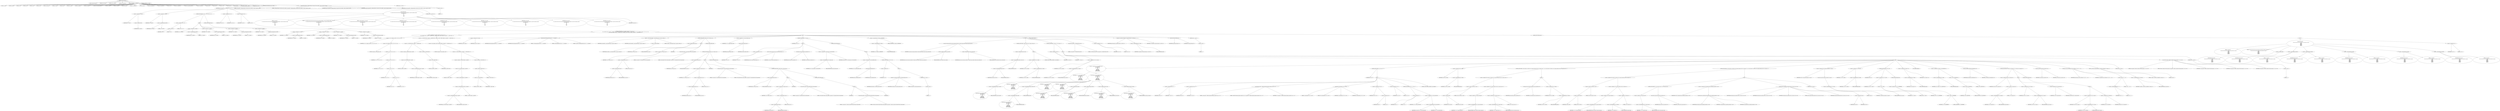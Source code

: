 digraph hostapd_notif_assoc {  
"1000132" [label = "(METHOD,hostapd_notif_assoc)" ]
"1000133" [label = "(PARAM,hostapd_data *hapd)" ]
"1000134" [label = "(PARAM,const u8 *addr)" ]
"1000135" [label = "(PARAM,const u8 *req_ies)" ]
"1000136" [label = "(PARAM,size_t req_ies_len)" ]
"1000137" [label = "(PARAM,int reassoc)" ]
"1000138" [label = "(BLOCK,,)" ]
"1000139" [label = "(LOCAL,v8: __int64)" ]
"1000140" [label = "(LOCAL,v9: __int64)" ]
"1000141" [label = "(LOCAL,v12: u8)" ]
"1000142" [label = "(LOCAL,v13: u8)" ]
"1000143" [label = "(LOCAL,v14: u8)" ]
"1000144" [label = "(LOCAL,v15: u8)" ]
"1000145" [label = "(LOCAL,v16: const u8 *)" ]
"1000146" [label = "(LOCAL,v17: size_t)" ]
"1000147" [label = "(LOCAL,v18: int)" ]
"1000148" [label = "(LOCAL,v19: __int64)" ]
"1000149" [label = "(LOCAL,v21: sta_info *)" ]
"1000150" [label = "(LOCAL,v22: sta_info *)" ]
"1000151" [label = "(LOCAL,v23: wpa_state_machine *)" ]
"1000152" [label = "(LOCAL,v24: __int64)" ]
"1000153" [label = "(LOCAL,v25: __int64)" ]
"1000154" [label = "(LOCAL,v26: __int64)" ]
"1000155" [label = "(LOCAL,v27: unsigned int)" ]
"1000156" [label = "(LOCAL,v28: size_t)" ]
"1000157" [label = "(LOCAL,v29: unsigned int)" ]
"1000158" [label = "(LOCAL,v30: unsigned int)" ]
"1000159" [label = "(LOCAL,v31: int)" ]
"1000160" [label = "(LOCAL,v32: unsigned int)" ]
"1000161" [label = "(LOCAL,v33: wpa_state_machine *)" ]
"1000162" [label = "(LOCAL,v34: wpa_event)" ]
"1000163" [label = "(LOCAL,v35: u32)" ]
"1000164" [label = "(LOCAL,v36: int)" ]
"1000165" [label = "(LOCAL,v37: u32)" ]
"1000166" [label = "(LOCAL,v38: u8 *)" ]
"1000167" [label = "(LOCAL,v39: int)" ]
"1000168" [label = "(LOCAL,elems: ieee802_11_elems)" ]
"1000169" [label = "(LOCAL,eid: u8 [ 1112 ])" ]
"1000170" [label = "(CONTROL_STRUCTURE,if ( addr ),if ( addr ))" ]
"1000171" [label = "(IDENTIFIER,addr,if ( addr ))" ]
"1000172" [label = "(BLOCK,,)" ]
"1000173" [label = "(<operator>.assignment,v8 = *addr)" ]
"1000174" [label = "(IDENTIFIER,v8,v8 = *addr)" ]
"1000175" [label = "(<operator>.indirection,*addr)" ]
"1000176" [label = "(IDENTIFIER,addr,v8 = *addr)" ]
"1000177" [label = "(<operator>.assignment,v9 = addr[1])" ]
"1000178" [label = "(IDENTIFIER,v9,v9 = addr[1])" ]
"1000179" [label = "(<operator>.indirectIndexAccess,addr[1])" ]
"1000180" [label = "(IDENTIFIER,addr,v9 = addr[1])" ]
"1000181" [label = "(LITERAL,1,v9 = addr[1])" ]
"1000182" [label = "(CONTROL_STRUCTURE,if ( (v8 & 1) != 0 ),if ( (v8 & 1) != 0 ))" ]
"1000183" [label = "(<operator>.notEquals,(v8 & 1) != 0)" ]
"1000184" [label = "(<operator>.and,v8 & 1)" ]
"1000185" [label = "(IDENTIFIER,v8,v8 & 1)" ]
"1000186" [label = "(LITERAL,1,v8 & 1)" ]
"1000187" [label = "(LITERAL,0,(v8 & 1) != 0)" ]
"1000188" [label = "(BLOCK,,)" ]
"1000189" [label = "(<operator>.assignment,v12 = addr[2])" ]
"1000190" [label = "(IDENTIFIER,v12,v12 = addr[2])" ]
"1000191" [label = "(<operator>.indirectIndexAccess,addr[2])" ]
"1000192" [label = "(IDENTIFIER,addr,v12 = addr[2])" ]
"1000193" [label = "(LITERAL,2,v12 = addr[2])" ]
"1000194" [label = "(<operator>.assignment,v13 = addr[3])" ]
"1000195" [label = "(IDENTIFIER,v13,v13 = addr[3])" ]
"1000196" [label = "(<operator>.indirectIndexAccess,addr[3])" ]
"1000197" [label = "(IDENTIFIER,addr,v13 = addr[3])" ]
"1000198" [label = "(LITERAL,3,v13 = addr[3])" ]
"1000199" [label = "(<operator>.assignment,v14 = addr[4])" ]
"1000200" [label = "(IDENTIFIER,v14,v14 = addr[4])" ]
"1000201" [label = "(<operator>.indirectIndexAccess,addr[4])" ]
"1000202" [label = "(IDENTIFIER,addr,v14 = addr[4])" ]
"1000203" [label = "(LITERAL,4,v14 = addr[4])" ]
"1000204" [label = "(<operator>.assignment,v15 = addr[5])" ]
"1000205" [label = "(IDENTIFIER,v15,v15 = addr[5])" ]
"1000206" [label = "(<operator>.indirectIndexAccess,addr[5])" ]
"1000207" [label = "(IDENTIFIER,addr,v15 = addr[5])" ]
"1000208" [label = "(LITERAL,5,v15 = addr[5])" ]
"1000209" [label = "(CONTROL_STRUCTURE,else,else)" ]
"1000210" [label = "(BLOCK,,)" ]
"1000211" [label = "(<operator>.assignment,v12 = addr[2])" ]
"1000212" [label = "(IDENTIFIER,v12,v12 = addr[2])" ]
"1000213" [label = "(<operator>.indirectIndexAccess,addr[2])" ]
"1000214" [label = "(IDENTIFIER,addr,v12 = addr[2])" ]
"1000215" [label = "(LITERAL,2,v12 = addr[2])" ]
"1000216" [label = "(<operator>.assignment,v13 = addr[3])" ]
"1000217" [label = "(IDENTIFIER,v13,v13 = addr[3])" ]
"1000218" [label = "(<operator>.indirectIndexAccess,addr[3])" ]
"1000219" [label = "(IDENTIFIER,addr,v13 = addr[3])" ]
"1000220" [label = "(LITERAL,3,v13 = addr[3])" ]
"1000221" [label = "(<operator>.assignment,v14 = addr[4])" ]
"1000222" [label = "(IDENTIFIER,v14,v14 = addr[4])" ]
"1000223" [label = "(<operator>.indirectIndexAccess,addr[4])" ]
"1000224" [label = "(IDENTIFIER,addr,v14 = addr[4])" ]
"1000225" [label = "(LITERAL,4,v14 = addr[4])" ]
"1000226" [label = "(<operator>.assignment,v15 = addr[5])" ]
"1000227" [label = "(IDENTIFIER,v15,v15 = addr[5])" ]
"1000228" [label = "(<operator>.indirectIndexAccess,addr[5])" ]
"1000229" [label = "(IDENTIFIER,addr,v15 = addr[5])" ]
"1000230" [label = "(LITERAL,5,v15 = addr[5])" ]
"1000231" [label = "(CONTROL_STRUCTURE,if ( v15 | (unsigned __int8)(v14 | v8 | v9 | v13 | v12)\n        && *(_DWORD *)hapd->own_addr ^ *(_DWORD *)addr | (unsigned __int16)(*(_WORD *)&hapd->own_addr[4] ^ *((_WORD *)addr + 2)) ),if ( v15 | (unsigned __int8)(v14 | v8 | v9 | v13 | v12)\n        && *(_DWORD *)hapd->own_addr ^ *(_DWORD *)addr | (unsigned __int16)(*(_WORD *)&hapd->own_addr[4] ^ *((_WORD *)addr + 2)) ))" ]
"1000232" [label = "(<operator>.logicalAnd,v15 | (unsigned __int8)(v14 | v8 | v9 | v13 | v12)\n        && *(_DWORD *)hapd->own_addr ^ *(_DWORD *)addr | (unsigned __int16)(*(_WORD *)&hapd->own_addr[4] ^ *((_WORD *)addr + 2)))" ]
"1000233" [label = "(<operator>.or,v15 | (unsigned __int8)(v14 | v8 | v9 | v13 | v12))" ]
"1000234" [label = "(IDENTIFIER,v15,v15 | (unsigned __int8)(v14 | v8 | v9 | v13 | v12))" ]
"1000235" [label = "(<operator>.cast,(unsigned __int8)(v14 | v8 | v9 | v13 | v12))" ]
"1000236" [label = "(UNKNOWN,unsigned __int8,unsigned __int8)" ]
"1000237" [label = "(<operator>.or,v14 | v8 | v9 | v13 | v12)" ]
"1000238" [label = "(IDENTIFIER,v14,v14 | v8 | v9 | v13 | v12)" ]
"1000239" [label = "(<operator>.or,v8 | v9 | v13 | v12)" ]
"1000240" [label = "(IDENTIFIER,v8,v8 | v9 | v13 | v12)" ]
"1000241" [label = "(<operator>.or,v9 | v13 | v12)" ]
"1000242" [label = "(IDENTIFIER,v9,v9 | v13 | v12)" ]
"1000243" [label = "(<operator>.or,v13 | v12)" ]
"1000244" [label = "(IDENTIFIER,v13,v13 | v12)" ]
"1000245" [label = "(IDENTIFIER,v12,v13 | v12)" ]
"1000246" [label = "(<operator>.or,*(_DWORD *)hapd->own_addr ^ *(_DWORD *)addr | (unsigned __int16)(*(_WORD *)&hapd->own_addr[4] ^ *((_WORD *)addr + 2)))" ]
"1000247" [label = "(<operator>.or,*(_DWORD *)hapd->own_addr ^ *(_DWORD *)addr)" ]
"1000248" [label = "(<operator>.indirection,*(_DWORD *)hapd->own_addr)" ]
"1000249" [label = "(<operator>.cast,(_DWORD *)hapd->own_addr)" ]
"1000250" [label = "(UNKNOWN,_DWORD *,_DWORD *)" ]
"1000251" [label = "(<operator>.indirectFieldAccess,hapd->own_addr)" ]
"1000252" [label = "(IDENTIFIER,hapd,(_DWORD *)hapd->own_addr)" ]
"1000253" [label = "(FIELD_IDENTIFIER,own_addr,own_addr)" ]
"1000254" [label = "(<operator>.indirection,*(_DWORD *)addr)" ]
"1000255" [label = "(<operator>.cast,(_DWORD *)addr)" ]
"1000256" [label = "(UNKNOWN,_DWORD *,_DWORD *)" ]
"1000257" [label = "(IDENTIFIER,addr,(_DWORD *)addr)" ]
"1000258" [label = "(<operator>.cast,(unsigned __int16)(*(_WORD *)&hapd->own_addr[4] ^ *((_WORD *)addr + 2)))" ]
"1000259" [label = "(UNKNOWN,unsigned __int16,unsigned __int16)" ]
"1000260" [label = "(<operator>.or,*(_WORD *)&hapd->own_addr[4] ^ *((_WORD *)addr + 2))" ]
"1000261" [label = "(<operator>.indirection,*(_WORD *)&hapd->own_addr[4])" ]
"1000262" [label = "(<operator>.cast,(_WORD *)&hapd->own_addr[4])" ]
"1000263" [label = "(UNKNOWN,_WORD *,_WORD *)" ]
"1000264" [label = "(<operator>.addressOf,&hapd->own_addr[4])" ]
"1000265" [label = "(<operator>.indirectIndexAccess,hapd->own_addr[4])" ]
"1000266" [label = "(<operator>.indirectFieldAccess,hapd->own_addr)" ]
"1000267" [label = "(IDENTIFIER,hapd,(_WORD *)&hapd->own_addr[4])" ]
"1000268" [label = "(FIELD_IDENTIFIER,own_addr,own_addr)" ]
"1000269" [label = "(LITERAL,4,(_WORD *)&hapd->own_addr[4])" ]
"1000270" [label = "(<operator>.indirection,*((_WORD *)addr + 2))" ]
"1000271" [label = "(<operator>.addition,(_WORD *)addr + 2)" ]
"1000272" [label = "(<operator>.cast,(_WORD *)addr)" ]
"1000273" [label = "(UNKNOWN,_WORD *,_WORD *)" ]
"1000274" [label = "(IDENTIFIER,addr,(_WORD *)addr)" ]
"1000275" [label = "(LITERAL,2,(_WORD *)addr + 2)" ]
"1000276" [label = "(BLOCK,,)" ]
"1000277" [label = "(<operator>.assignment,v39 = reassoc)" ]
"1000278" [label = "(IDENTIFIER,v39,v39 = reassoc)" ]
"1000279" [label = "(IDENTIFIER,reassoc,v39 = reassoc)" ]
"1000280" [label = "(hostapd_logger,hostapd_logger(hapd, addr, 1u, 2, \"associated\"))" ]
"1000281" [label = "(IDENTIFIER,hapd,hostapd_logger(hapd, addr, 1u, 2, \"associated\"))" ]
"1000282" [label = "(IDENTIFIER,addr,hostapd_logger(hapd, addr, 1u, 2, \"associated\"))" ]
"1000283" [label = "(LITERAL,1u,hostapd_logger(hapd, addr, 1u, 2, \"associated\"))" ]
"1000284" [label = "(LITERAL,2,hostapd_logger(hapd, addr, 1u, 2, \"associated\"))" ]
"1000285" [label = "(LITERAL,\"associated\",hostapd_logger(hapd, addr, 1u, 2, \"associated\"))" ]
"1000286" [label = "(ieee802_11_parse_elems,ieee802_11_parse_elems(req_ies, req_ies_len, &elems, 0))" ]
"1000287" [label = "(IDENTIFIER,req_ies,ieee802_11_parse_elems(req_ies, req_ies_len, &elems, 0))" ]
"1000288" [label = "(IDENTIFIER,req_ies_len,ieee802_11_parse_elems(req_ies, req_ies_len, &elems, 0))" ]
"1000289" [label = "(<operator>.addressOf,&elems)" ]
"1000290" [label = "(IDENTIFIER,elems,ieee802_11_parse_elems(req_ies, req_ies_len, &elems, 0))" ]
"1000291" [label = "(LITERAL,0,ieee802_11_parse_elems(req_ies, req_ies_len, &elems, 0))" ]
"1000292" [label = "(CONTROL_STRUCTURE,if ( elems.wps_ie ),if ( elems.wps_ie ))" ]
"1000293" [label = "(<operator>.fieldAccess,elems.wps_ie)" ]
"1000294" [label = "(IDENTIFIER,elems,if ( elems.wps_ie ))" ]
"1000295" [label = "(FIELD_IDENTIFIER,wps_ie,wps_ie)" ]
"1000296" [label = "(BLOCK,,)" ]
"1000297" [label = "(<operator>.assignment,v16 = elems.wps_ie - 2)" ]
"1000298" [label = "(IDENTIFIER,v16,v16 = elems.wps_ie - 2)" ]
"1000299" [label = "(<operator>.subtraction,elems.wps_ie - 2)" ]
"1000300" [label = "(<operator>.fieldAccess,elems.wps_ie)" ]
"1000301" [label = "(IDENTIFIER,elems,elems.wps_ie - 2)" ]
"1000302" [label = "(FIELD_IDENTIFIER,wps_ie,wps_ie)" ]
"1000303" [label = "(LITERAL,2,elems.wps_ie - 2)" ]
"1000304" [label = "(IDENTIFIER,L,)" ]
"1000305" [label = "(wpa_printf,wpa_printf(2, \"STA included WPS IE in (Re)AssocReq\"))" ]
"1000306" [label = "(LITERAL,2,wpa_printf(2, \"STA included WPS IE in (Re)AssocReq\"))" ]
"1000307" [label = "(LITERAL,\"STA included WPS IE in (Re)AssocReq\",wpa_printf(2, \"STA included WPS IE in (Re)AssocReq\"))" ]
"1000308" [label = "(CONTROL_STRUCTURE,else,else)" ]
"1000309" [label = "(CONTROL_STRUCTURE,if ( elems.rsn_ie ),if ( elems.rsn_ie ))" ]
"1000310" [label = "(<operator>.fieldAccess,elems.rsn_ie)" ]
"1000311" [label = "(IDENTIFIER,elems,if ( elems.rsn_ie ))" ]
"1000312" [label = "(FIELD_IDENTIFIER,rsn_ie,rsn_ie)" ]
"1000313" [label = "(BLOCK,,)" ]
"1000314" [label = "(<operator>.assignment,v16 = elems.rsn_ie - 2)" ]
"1000315" [label = "(IDENTIFIER,v16,v16 = elems.rsn_ie - 2)" ]
"1000316" [label = "(<operator>.subtraction,elems.rsn_ie - 2)" ]
"1000317" [label = "(<operator>.fieldAccess,elems.rsn_ie)" ]
"1000318" [label = "(IDENTIFIER,elems,elems.rsn_ie - 2)" ]
"1000319" [label = "(FIELD_IDENTIFIER,rsn_ie,rsn_ie)" ]
"1000320" [label = "(LITERAL,2,elems.rsn_ie - 2)" ]
"1000321" [label = "(IDENTIFIER,L,)" ]
"1000322" [label = "(wpa_printf,wpa_printf(2, \"STA included RSN IE in (Re)AssocReq\"))" ]
"1000323" [label = "(LITERAL,2,wpa_printf(2, \"STA included RSN IE in (Re)AssocReq\"))" ]
"1000324" [label = "(LITERAL,\"STA included RSN IE in (Re)AssocReq\",wpa_printf(2, \"STA included RSN IE in (Re)AssocReq\"))" ]
"1000325" [label = "(CONTROL_STRUCTURE,else,else)" ]
"1000326" [label = "(CONTROL_STRUCTURE,if ( elems.wpa_ie ),if ( elems.wpa_ie ))" ]
"1000327" [label = "(<operator>.fieldAccess,elems.wpa_ie)" ]
"1000328" [label = "(IDENTIFIER,elems,if ( elems.wpa_ie ))" ]
"1000329" [label = "(FIELD_IDENTIFIER,wpa_ie,wpa_ie)" ]
"1000330" [label = "(BLOCK,,)" ]
"1000331" [label = "(<operator>.assignment,v16 = elems.wpa_ie - 2)" ]
"1000332" [label = "(IDENTIFIER,v16,v16 = elems.wpa_ie - 2)" ]
"1000333" [label = "(<operator>.subtraction,elems.wpa_ie - 2)" ]
"1000334" [label = "(<operator>.fieldAccess,elems.wpa_ie)" ]
"1000335" [label = "(IDENTIFIER,elems,elems.wpa_ie - 2)" ]
"1000336" [label = "(FIELD_IDENTIFIER,wpa_ie,wpa_ie)" ]
"1000337" [label = "(LITERAL,2,elems.wpa_ie - 2)" ]
"1000338" [label = "(IDENTIFIER,L,)" ]
"1000339" [label = "(wpa_printf,wpa_printf(2, \"STA included WPA IE in (Re)AssocReq\"))" ]
"1000340" [label = "(LITERAL,2,wpa_printf(2, \"STA included WPA IE in (Re)AssocReq\"))" ]
"1000341" [label = "(LITERAL,\"STA included WPA IE in (Re)AssocReq\",wpa_printf(2, \"STA included WPA IE in (Re)AssocReq\"))" ]
"1000342" [label = "(CONTROL_STRUCTURE,else,else)" ]
"1000343" [label = "(BLOCK,,)" ]
"1000344" [label = "(IDENTIFIER,L,)" ]
"1000345" [label = "(wpa_printf,wpa_printf(2, \"STA did not include WPS/RSN/WPA IE in (Re)AssocReq\"))" ]
"1000346" [label = "(LITERAL,2,wpa_printf(2, \"STA did not include WPS/RSN/WPA IE in (Re)AssocReq\"))" ]
"1000347" [label = "(LITERAL,\"STA did not include WPS/RSN/WPA IE in (Re)AssocReq\",wpa_printf(2, \"STA did not include WPS/RSN/WPA IE in (Re)AssocReq\"))" ]
"1000348" [label = "(IDENTIFIER,L,)" ]
"1000349" [label = "(<operator>.assignment,v21 = ap_get_sta(hapd, addr))" ]
"1000350" [label = "(IDENTIFIER,v21,v21 = ap_get_sta(hapd, addr))" ]
"1000351" [label = "(ap_get_sta,ap_get_sta(hapd, addr))" ]
"1000352" [label = "(IDENTIFIER,hapd,ap_get_sta(hapd, addr))" ]
"1000353" [label = "(IDENTIFIER,addr,ap_get_sta(hapd, addr))" ]
"1000354" [label = "(CONTROL_STRUCTURE,if ( v21 ),if ( v21 ))" ]
"1000355" [label = "(IDENTIFIER,v21,if ( v21 ))" ]
"1000356" [label = "(BLOCK,,)" ]
"1000357" [label = "(<operator>.assignment,v22 = v21)" ]
"1000358" [label = "(IDENTIFIER,v22,v22 = v21)" ]
"1000359" [label = "(IDENTIFIER,v21,v22 = v21)" ]
"1000360" [label = "(ap_sta_no_session_timeout,ap_sta_no_session_timeout(hapd, v21))" ]
"1000361" [label = "(IDENTIFIER,hapd,ap_sta_no_session_timeout(hapd, v21))" ]
"1000362" [label = "(IDENTIFIER,v21,ap_sta_no_session_timeout(hapd, v21))" ]
"1000363" [label = "(accounting_sta_stop,accounting_sta_stop(hapd, v22))" ]
"1000364" [label = "(IDENTIFIER,hapd,accounting_sta_stop(hapd, v22))" ]
"1000365" [label = "(IDENTIFIER,v22,accounting_sta_stop(hapd, v22))" ]
"1000366" [label = "(<operator>.assignment,v22->timeout_next = STA_NULLFUNC)" ]
"1000367" [label = "(<operator>.indirectFieldAccess,v22->timeout_next)" ]
"1000368" [label = "(IDENTIFIER,v22,v22->timeout_next = STA_NULLFUNC)" ]
"1000369" [label = "(FIELD_IDENTIFIER,timeout_next,timeout_next)" ]
"1000370" [label = "(IDENTIFIER,STA_NULLFUNC,v22->timeout_next = STA_NULLFUNC)" ]
"1000371" [label = "(CONTROL_STRUCTURE,else,else)" ]
"1000372" [label = "(BLOCK,,)" ]
"1000373" [label = "(<operator>.assignment,v22 = ap_sta_add(hapd, addr))" ]
"1000374" [label = "(IDENTIFIER,v22,v22 = ap_sta_add(hapd, addr))" ]
"1000375" [label = "(ap_sta_add,ap_sta_add(hapd, addr))" ]
"1000376" [label = "(IDENTIFIER,hapd,ap_sta_add(hapd, addr))" ]
"1000377" [label = "(IDENTIFIER,addr,ap_sta_add(hapd, addr))" ]
"1000378" [label = "(CONTROL_STRUCTURE,if ( !v22 ),if ( !v22 ))" ]
"1000379" [label = "(<operator>.logicalNot,!v22)" ]
"1000380" [label = "(IDENTIFIER,v22,!v22)" ]
"1000381" [label = "(BLOCK,,)" ]
"1000382" [label = "(hostapd_drv_sta_disassoc,hostapd_drv_sta_disassoc(hapd, addr, 5))" ]
"1000383" [label = "(IDENTIFIER,hapd,hostapd_drv_sta_disassoc(hapd, addr, 5))" ]
"1000384" [label = "(IDENTIFIER,addr,hostapd_drv_sta_disassoc(hapd, addr, 5))" ]
"1000385" [label = "(LITERAL,5,hostapd_drv_sta_disassoc(hapd, addr, 5))" ]
"1000386" [label = "(RETURN,return -1;,return -1;)" ]
"1000387" [label = "(<operator>.minus,-1)" ]
"1000388" [label = "(LITERAL,1,-1)" ]
"1000389" [label = "(<operators>.assignmentAnd,v22->flags &= 0xFFFECFFF)" ]
"1000390" [label = "(<operator>.indirectFieldAccess,v22->flags)" ]
"1000391" [label = "(IDENTIFIER,v22,v22->flags &= 0xFFFECFFF)" ]
"1000392" [label = "(FIELD_IDENTIFIER,flags,flags)" ]
"1000393" [label = "(LITERAL,0xFFFECFFF,v22->flags &= 0xFFFECFFF)" ]
"1000394" [label = "(BLOCK,,)" ]
"1000395" [label = "(ap_copy_sta_supp_op_classes,ap_copy_sta_supp_op_classes(v22, elems.supp_op_classes, elems.supp_op_classes_len))" ]
"1000396" [label = "(IDENTIFIER,v22,ap_copy_sta_supp_op_classes(v22, elems.supp_op_classes, elems.supp_op_classes_len))" ]
"1000397" [label = "(<operator>.fieldAccess,elems.supp_op_classes)" ]
"1000398" [label = "(IDENTIFIER,elems,ap_copy_sta_supp_op_classes(v22, elems.supp_op_classes, elems.supp_op_classes_len))" ]
"1000399" [label = "(FIELD_IDENTIFIER,supp_op_classes,supp_op_classes)" ]
"1000400" [label = "(<operator>.fieldAccess,elems.supp_op_classes_len)" ]
"1000401" [label = "(IDENTIFIER,elems,ap_copy_sta_supp_op_classes(v22, elems.supp_op_classes, elems.supp_op_classes_len))" ]
"1000402" [label = "(FIELD_IDENTIFIER,supp_op_classes_len,supp_op_classes_len)" ]
"1000403" [label = "(CONTROL_STRUCTURE,if ( !hapd->conf->wpa ),if ( !hapd->conf->wpa ))" ]
"1000404" [label = "(<operator>.logicalNot,!hapd->conf->wpa)" ]
"1000405" [label = "(<operator>.indirectFieldAccess,hapd->conf->wpa)" ]
"1000406" [label = "(<operator>.indirectFieldAccess,hapd->conf)" ]
"1000407" [label = "(IDENTIFIER,hapd,!hapd->conf->wpa)" ]
"1000408" [label = "(FIELD_IDENTIFIER,conf,conf)" ]
"1000409" [label = "(FIELD_IDENTIFIER,wpa,wpa)" ]
"1000410" [label = "(BLOCK,,)" ]
"1000411" [label = "(<operator>.assignment,v32 = v22->flags)" ]
"1000412" [label = "(IDENTIFIER,v32,v32 = v22->flags)" ]
"1000413" [label = "(<operator>.indirectFieldAccess,v22->flags)" ]
"1000414" [label = "(IDENTIFIER,v22,v32 = v22->flags)" ]
"1000415" [label = "(FIELD_IDENTIFIER,flags,flags)" ]
"1000416" [label = "(CONTROL_STRUCTURE,goto LABEL_30;,goto LABEL_30;)" ]
"1000417" [label = "(CONTROL_STRUCTURE,if ( v16 && v17 ),if ( v16 && v17 ))" ]
"1000418" [label = "(<operator>.logicalAnd,v16 && v17)" ]
"1000419" [label = "(IDENTIFIER,v16,v16 && v17)" ]
"1000420" [label = "(IDENTIFIER,v17,v16 && v17)" ]
"1000421" [label = "(BLOCK,,)" ]
"1000422" [label = "(<operator>.assignment,v23 = v22->wpa_sm)" ]
"1000423" [label = "(IDENTIFIER,v23,v23 = v22->wpa_sm)" ]
"1000424" [label = "(<operator>.indirectFieldAccess,v22->wpa_sm)" ]
"1000425" [label = "(IDENTIFIER,v22,v23 = v22->wpa_sm)" ]
"1000426" [label = "(FIELD_IDENTIFIER,wpa_sm,wpa_sm)" ]
"1000427" [label = "(BLOCK,,)" ]
"1000428" [label = "(<operator>.assignment,v27 = wpa_validate_wpa_ie(\n                      hapd->wpa_auth,\n                      v23,\n                      hapd->iface->freq,\n                      v16,\n                      v17,\n                      elems.mdie,\n                      elems.mdie_len,\n                      elems.owe_dh,\n                      elems.owe_dh_len))" ]
"1000429" [label = "(IDENTIFIER,v27,v27 = wpa_validate_wpa_ie(\n                      hapd->wpa_auth,\n                      v23,\n                      hapd->iface->freq,\n                      v16,\n                      v17,\n                      elems.mdie,\n                      elems.mdie_len,\n                      elems.owe_dh,\n                      elems.owe_dh_len))" ]
"1000430" [label = "(wpa_validate_wpa_ie,wpa_validate_wpa_ie(\n                      hapd->wpa_auth,\n                      v23,\n                      hapd->iface->freq,\n                      v16,\n                      v17,\n                      elems.mdie,\n                      elems.mdie_len,\n                      elems.owe_dh,\n                      elems.owe_dh_len))" ]
"1000431" [label = "(<operator>.indirectFieldAccess,hapd->wpa_auth)" ]
"1000432" [label = "(IDENTIFIER,hapd,wpa_validate_wpa_ie(\n                      hapd->wpa_auth,\n                      v23,\n                      hapd->iface->freq,\n                      v16,\n                      v17,\n                      elems.mdie,\n                      elems.mdie_len,\n                      elems.owe_dh,\n                      elems.owe_dh_len))" ]
"1000433" [label = "(FIELD_IDENTIFIER,wpa_auth,wpa_auth)" ]
"1000434" [label = "(IDENTIFIER,v23,wpa_validate_wpa_ie(\n                      hapd->wpa_auth,\n                      v23,\n                      hapd->iface->freq,\n                      v16,\n                      v17,\n                      elems.mdie,\n                      elems.mdie_len,\n                      elems.owe_dh,\n                      elems.owe_dh_len))" ]
"1000435" [label = "(<operator>.indirectFieldAccess,hapd->iface->freq)" ]
"1000436" [label = "(<operator>.indirectFieldAccess,hapd->iface)" ]
"1000437" [label = "(IDENTIFIER,hapd,wpa_validate_wpa_ie(\n                      hapd->wpa_auth,\n                      v23,\n                      hapd->iface->freq,\n                      v16,\n                      v17,\n                      elems.mdie,\n                      elems.mdie_len,\n                      elems.owe_dh,\n                      elems.owe_dh_len))" ]
"1000438" [label = "(FIELD_IDENTIFIER,iface,iface)" ]
"1000439" [label = "(FIELD_IDENTIFIER,freq,freq)" ]
"1000440" [label = "(IDENTIFIER,v16,wpa_validate_wpa_ie(\n                      hapd->wpa_auth,\n                      v23,\n                      hapd->iface->freq,\n                      v16,\n                      v17,\n                      elems.mdie,\n                      elems.mdie_len,\n                      elems.owe_dh,\n                      elems.owe_dh_len))" ]
"1000441" [label = "(IDENTIFIER,v17,wpa_validate_wpa_ie(\n                      hapd->wpa_auth,\n                      v23,\n                      hapd->iface->freq,\n                      v16,\n                      v17,\n                      elems.mdie,\n                      elems.mdie_len,\n                      elems.owe_dh,\n                      elems.owe_dh_len))" ]
"1000442" [label = "(<operator>.fieldAccess,elems.mdie)" ]
"1000443" [label = "(IDENTIFIER,elems,wpa_validate_wpa_ie(\n                      hapd->wpa_auth,\n                      v23,\n                      hapd->iface->freq,\n                      v16,\n                      v17,\n                      elems.mdie,\n                      elems.mdie_len,\n                      elems.owe_dh,\n                      elems.owe_dh_len))" ]
"1000444" [label = "(FIELD_IDENTIFIER,mdie,mdie)" ]
"1000445" [label = "(<operator>.fieldAccess,elems.mdie_len)" ]
"1000446" [label = "(IDENTIFIER,elems,wpa_validate_wpa_ie(\n                      hapd->wpa_auth,\n                      v23,\n                      hapd->iface->freq,\n                      v16,\n                      v17,\n                      elems.mdie,\n                      elems.mdie_len,\n                      elems.owe_dh,\n                      elems.owe_dh_len))" ]
"1000447" [label = "(FIELD_IDENTIFIER,mdie_len,mdie_len)" ]
"1000448" [label = "(<operator>.fieldAccess,elems.owe_dh)" ]
"1000449" [label = "(IDENTIFIER,elems,wpa_validate_wpa_ie(\n                      hapd->wpa_auth,\n                      v23,\n                      hapd->iface->freq,\n                      v16,\n                      v17,\n                      elems.mdie,\n                      elems.mdie_len,\n                      elems.owe_dh,\n                      elems.owe_dh_len))" ]
"1000450" [label = "(FIELD_IDENTIFIER,owe_dh,owe_dh)" ]
"1000451" [label = "(<operator>.fieldAccess,elems.owe_dh_len)" ]
"1000452" [label = "(IDENTIFIER,elems,wpa_validate_wpa_ie(\n                      hapd->wpa_auth,\n                      v23,\n                      hapd->iface->freq,\n                      v16,\n                      v17,\n                      elems.mdie,\n                      elems.mdie_len,\n                      elems.owe_dh,\n                      elems.owe_dh_len))" ]
"1000453" [label = "(FIELD_IDENTIFIER,owe_dh_len,owe_dh_len)" ]
"1000454" [label = "(CONTROL_STRUCTURE,if ( v27 ),if ( v27 ))" ]
"1000455" [label = "(IDENTIFIER,v27,if ( v27 ))" ]
"1000456" [label = "(BLOCK,,)" ]
"1000457" [label = "(<operator>.assignment,v28 = v17)" ]
"1000458" [label = "(IDENTIFIER,v28,v28 = v17)" ]
"1000459" [label = "(IDENTIFIER,v17,v28 = v17)" ]
"1000460" [label = "(<operator>.assignment,v29 = v27)" ]
"1000461" [label = "(IDENTIFIER,v29,v29 = v27)" ]
"1000462" [label = "(IDENTIFIER,v27,v29 = v27)" ]
"1000463" [label = "(wpa_printf,wpa_printf(2, \"WPA/RSN information element rejected? (res %u)\", v27))" ]
"1000464" [label = "(LITERAL,2,wpa_printf(2, \"WPA/RSN information element rejected? (res %u)\", v27))" ]
"1000465" [label = "(LITERAL,\"WPA/RSN information element rejected? (res %u)\",wpa_printf(2, \"WPA/RSN information element rejected? (res %u)\", v27))" ]
"1000466" [label = "(IDENTIFIER,v27,wpa_printf(2, \"WPA/RSN information element rejected? (res %u)\", v27))" ]
"1000467" [label = "(wpa_hexdump,wpa_hexdump(2, \"IE\", v16, v28))" ]
"1000468" [label = "(LITERAL,2,wpa_hexdump(2, \"IE\", v16, v28))" ]
"1000469" [label = "(LITERAL,\"IE\",wpa_hexdump(2, \"IE\", v16, v28))" ]
"1000470" [label = "(IDENTIFIER,v16,wpa_hexdump(2, \"IE\", v16, v28))" ]
"1000471" [label = "(IDENTIFIER,v28,wpa_hexdump(2, \"IE\", v16, v28))" ]
"1000472" [label = "(<operator>.assignment,v30 = v29 - 2)" ]
"1000473" [label = "(IDENTIFIER,v30,v30 = v29 - 2)" ]
"1000474" [label = "(<operator>.subtraction,v29 - 2)" ]
"1000475" [label = "(IDENTIFIER,v29,v29 - 2)" ]
"1000476" [label = "(LITERAL,2,v29 - 2)" ]
"1000477" [label = "(<operator>.assignment,v31 = 13)" ]
"1000478" [label = "(IDENTIFIER,v31,v31 = 13)" ]
"1000479" [label = "(LITERAL,13,v31 = 13)" ]
"1000480" [label = "(CONTROL_STRUCTURE,if ( v30 < 7 ),if ( v30 < 7 ))" ]
"1000481" [label = "(<operator>.lessThan,v30 < 7)" ]
"1000482" [label = "(IDENTIFIER,v30,v30 < 7)" ]
"1000483" [label = "(LITERAL,7,v30 < 7)" ]
"1000484" [label = "(<operator>.assignment,v31 = dword_484440[v30])" ]
"1000485" [label = "(IDENTIFIER,v31,v31 = dword_484440[v30])" ]
"1000486" [label = "(<operator>.indirectIndexAccess,dword_484440[v30])" ]
"1000487" [label = "(IDENTIFIER,dword_484440,v31 = dword_484440[v30])" ]
"1000488" [label = "(IDENTIFIER,v30,v31 = dword_484440[v30])" ]
"1000489" [label = "(CONTROL_STRUCTURE,goto LABEL_38;,goto LABEL_38;)" ]
"1000490" [label = "(<operator>.assignment,v35 = v22->flags)" ]
"1000491" [label = "(IDENTIFIER,v35,v35 = v22->flags)" ]
"1000492" [label = "(<operator>.indirectFieldAccess,v22->flags)" ]
"1000493" [label = "(IDENTIFIER,v22,v35 = v22->flags)" ]
"1000494" [label = "(FIELD_IDENTIFIER,flags,flags)" ]
"1000495" [label = "(CONTROL_STRUCTURE,if ( (v35 & 0x402) == 1026 && !v22->sa_query_timed_out && v22->sa_query_count > 0 ),if ( (v35 & 0x402) == 1026 && !v22->sa_query_timed_out && v22->sa_query_count > 0 ))" ]
"1000496" [label = "(<operator>.logicalAnd,(v35 & 0x402) == 1026 && !v22->sa_query_timed_out && v22->sa_query_count > 0)" ]
"1000497" [label = "(<operator>.equals,(v35 & 0x402) == 1026)" ]
"1000498" [label = "(<operator>.and,v35 & 0x402)" ]
"1000499" [label = "(IDENTIFIER,v35,v35 & 0x402)" ]
"1000500" [label = "(LITERAL,0x402,v35 & 0x402)" ]
"1000501" [label = "(LITERAL,1026,(v35 & 0x402) == 1026)" ]
"1000502" [label = "(<operator>.logicalAnd,!v22->sa_query_timed_out && v22->sa_query_count > 0)" ]
"1000503" [label = "(<operator>.logicalNot,!v22->sa_query_timed_out)" ]
"1000504" [label = "(<operator>.indirectFieldAccess,v22->sa_query_timed_out)" ]
"1000505" [label = "(IDENTIFIER,v22,!v22->sa_query_timed_out)" ]
"1000506" [label = "(FIELD_IDENTIFIER,sa_query_timed_out,sa_query_timed_out)" ]
"1000507" [label = "(<operator>.greaterThan,v22->sa_query_count > 0)" ]
"1000508" [label = "(<operator>.indirectFieldAccess,v22->sa_query_count)" ]
"1000509" [label = "(IDENTIFIER,v22,v22->sa_query_count > 0)" ]
"1000510" [label = "(FIELD_IDENTIFIER,sa_query_count,sa_query_count)" ]
"1000511" [label = "(LITERAL,0,v22->sa_query_count > 0)" ]
"1000512" [label = "(BLOCK,,)" ]
"1000513" [label = "(ap_check_sa_query_timeout,ap_check_sa_query_timeout(hapd, v22))" ]
"1000514" [label = "(IDENTIFIER,hapd,ap_check_sa_query_timeout(hapd, v22))" ]
"1000515" [label = "(IDENTIFIER,v22,ap_check_sa_query_timeout(hapd, v22))" ]
"1000516" [label = "(<operator>.assignment,v35 = v22->flags)" ]
"1000517" [label = "(IDENTIFIER,v35,v35 = v22->flags)" ]
"1000518" [label = "(<operator>.indirectFieldAccess,v22->flags)" ]
"1000519" [label = "(IDENTIFIER,v22,v35 = v22->flags)" ]
"1000520" [label = "(FIELD_IDENTIFIER,flags,flags)" ]
"1000521" [label = "(CONTROL_STRUCTURE,if ( (v35 & 0x402) == 1026 && !v22->sa_query_timed_out && v22->auth_alg != 2 ),if ( (v35 & 0x402) == 1026 && !v22->sa_query_timed_out && v22->auth_alg != 2 ))" ]
"1000522" [label = "(<operator>.logicalAnd,(v35 & 0x402) == 1026 && !v22->sa_query_timed_out && v22->auth_alg != 2)" ]
"1000523" [label = "(<operator>.equals,(v35 & 0x402) == 1026)" ]
"1000524" [label = "(<operator>.and,v35 & 0x402)" ]
"1000525" [label = "(IDENTIFIER,v35,v35 & 0x402)" ]
"1000526" [label = "(LITERAL,0x402,v35 & 0x402)" ]
"1000527" [label = "(LITERAL,1026,(v35 & 0x402) == 1026)" ]
"1000528" [label = "(<operator>.logicalAnd,!v22->sa_query_timed_out && v22->auth_alg != 2)" ]
"1000529" [label = "(<operator>.logicalNot,!v22->sa_query_timed_out)" ]
"1000530" [label = "(<operator>.indirectFieldAccess,v22->sa_query_timed_out)" ]
"1000531" [label = "(IDENTIFIER,v22,!v22->sa_query_timed_out)" ]
"1000532" [label = "(FIELD_IDENTIFIER,sa_query_timed_out,sa_query_timed_out)" ]
"1000533" [label = "(<operator>.notEquals,v22->auth_alg != 2)" ]
"1000534" [label = "(<operator>.indirectFieldAccess,v22->auth_alg)" ]
"1000535" [label = "(IDENTIFIER,v22,v22->auth_alg != 2)" ]
"1000536" [label = "(FIELD_IDENTIFIER,auth_alg,auth_alg)" ]
"1000537" [label = "(LITERAL,2,v22->auth_alg != 2)" ]
"1000538" [label = "(BLOCK,,)" ]
"1000539" [label = "(CONTROL_STRUCTURE,if ( !v22->sa_query_count ),if ( !v22->sa_query_count ))" ]
"1000540" [label = "(<operator>.logicalNot,!v22->sa_query_count)" ]
"1000541" [label = "(<operator>.indirectFieldAccess,v22->sa_query_count)" ]
"1000542" [label = "(IDENTIFIER,v22,!v22->sa_query_count)" ]
"1000543" [label = "(FIELD_IDENTIFIER,sa_query_count,sa_query_count)" ]
"1000544" [label = "(ap_sta_start_sa_query,ap_sta_start_sa_query(hapd, v22))" ]
"1000545" [label = "(IDENTIFIER,hapd,ap_sta_start_sa_query(hapd, v22))" ]
"1000546" [label = "(IDENTIFIER,v22,ap_sta_start_sa_query(hapd, v22))" ]
"1000547" [label = "(<operator>.assignment,v38 = hostapd_eid_assoc_comeback_time(hapd, v22, eid))" ]
"1000548" [label = "(IDENTIFIER,v38,v38 = hostapd_eid_assoc_comeback_time(hapd, v22, eid))" ]
"1000549" [label = "(hostapd_eid_assoc_comeback_time,hostapd_eid_assoc_comeback_time(hapd, v22, eid))" ]
"1000550" [label = "(IDENTIFIER,hapd,hostapd_eid_assoc_comeback_time(hapd, v22, eid))" ]
"1000551" [label = "(IDENTIFIER,v22,hostapd_eid_assoc_comeback_time(hapd, v22, eid))" ]
"1000552" [label = "(IDENTIFIER,eid,hostapd_eid_assoc_comeback_time(hapd, v22, eid))" ]
"1000553" [label = "(hostapd_sta_assoc,hostapd_sta_assoc(hapd, addr, v39, 0x1Eu, eid, v38 - eid))" ]
"1000554" [label = "(IDENTIFIER,hapd,hostapd_sta_assoc(hapd, addr, v39, 0x1Eu, eid, v38 - eid))" ]
"1000555" [label = "(IDENTIFIER,addr,hostapd_sta_assoc(hapd, addr, v39, 0x1Eu, eid, v38 - eid))" ]
"1000556" [label = "(IDENTIFIER,v39,hostapd_sta_assoc(hapd, addr, v39, 0x1Eu, eid, v38 - eid))" ]
"1000557" [label = "(LITERAL,0x1Eu,hostapd_sta_assoc(hapd, addr, v39, 0x1Eu, eid, v38 - eid))" ]
"1000558" [label = "(IDENTIFIER,eid,hostapd_sta_assoc(hapd, addr, v39, 0x1Eu, eid, v38 - eid))" ]
"1000559" [label = "(<operator>.subtraction,v38 - eid)" ]
"1000560" [label = "(IDENTIFIER,v38,v38 - eid)" ]
"1000561" [label = "(IDENTIFIER,eid,v38 - eid)" ]
"1000562" [label = "(RETURN,return 0;,return 0;)" ]
"1000563" [label = "(LITERAL,0,return 0;)" ]
"1000564" [label = "(<operator>.assignment,v36 = wpa_auth_uses_mfp(v22->wpa_sm))" ]
"1000565" [label = "(IDENTIFIER,v36,v36 = wpa_auth_uses_mfp(v22->wpa_sm))" ]
"1000566" [label = "(wpa_auth_uses_mfp,wpa_auth_uses_mfp(v22->wpa_sm))" ]
"1000567" [label = "(<operator>.indirectFieldAccess,v22->wpa_sm)" ]
"1000568" [label = "(IDENTIFIER,v22,wpa_auth_uses_mfp(v22->wpa_sm))" ]
"1000569" [label = "(FIELD_IDENTIFIER,wpa_sm,wpa_sm)" ]
"1000570" [label = "(<operator>.assignment,v37 = v22->flags)" ]
"1000571" [label = "(IDENTIFIER,v37,v37 = v22->flags)" ]
"1000572" [label = "(<operator>.indirectFieldAccess,v22->flags)" ]
"1000573" [label = "(IDENTIFIER,v22,v37 = v22->flags)" ]
"1000574" [label = "(FIELD_IDENTIFIER,flags,flags)" ]
"1000575" [label = "(CONTROL_STRUCTURE,if ( v36 ),if ( v36 ))" ]
"1000576" [label = "(IDENTIFIER,v36,if ( v36 ))" ]
"1000577" [label = "(<operator>.assignment,v32 = v37 | 0x400)" ]
"1000578" [label = "(IDENTIFIER,v32,v32 = v37 | 0x400)" ]
"1000579" [label = "(<operator>.or,v37 | 0x400)" ]
"1000580" [label = "(IDENTIFIER,v37,v37 | 0x400)" ]
"1000581" [label = "(LITERAL,0x400,v37 | 0x400)" ]
"1000582" [label = "(CONTROL_STRUCTURE,else,else)" ]
"1000583" [label = "(<operator>.assignment,v32 = v37 & 0xFFFFFBFF)" ]
"1000584" [label = "(IDENTIFIER,v32,v32 = v37 & 0xFFFFFBFF)" ]
"1000585" [label = "(<operator>.and,v37 & 0xFFFFFBFF)" ]
"1000586" [label = "(IDENTIFIER,v37,v37 & 0xFFFFFBFF)" ]
"1000587" [label = "(LITERAL,0xFFFFFBFF,v37 & 0xFFFFFBFF)" ]
"1000588" [label = "(<operator>.assignment,v22->flags = v32)" ]
"1000589" [label = "(<operator>.indirectFieldAccess,v22->flags)" ]
"1000590" [label = "(IDENTIFIER,v22,v22->flags = v32)" ]
"1000591" [label = "(FIELD_IDENTIFIER,flags,flags)" ]
"1000592" [label = "(IDENTIFIER,v32,v22->flags = v32)" ]
"1000593" [label = "(JUMP_TARGET,LABEL_30)" ]
"1000594" [label = "(<operator>.assignment,v22->flags = v32 & 0xFFF7FFFC | 3)" ]
"1000595" [label = "(<operator>.indirectFieldAccess,v22->flags)" ]
"1000596" [label = "(IDENTIFIER,v22,v22->flags = v32 & 0xFFF7FFFC | 3)" ]
"1000597" [label = "(FIELD_IDENTIFIER,flags,flags)" ]
"1000598" [label = "(<operator>.or,v32 & 0xFFF7FFFC | 3)" ]
"1000599" [label = "(<operator>.and,v32 & 0xFFF7FFFC)" ]
"1000600" [label = "(IDENTIFIER,v32,v32 & 0xFFF7FFFC)" ]
"1000601" [label = "(LITERAL,0xFFF7FFFC,v32 & 0xFFF7FFFC)" ]
"1000602" [label = "(LITERAL,3,v32 & 0xFFF7FFFC | 3)" ]
"1000603" [label = "(hostapd_set_sta_flags,hostapd_set_sta_flags(hapd, v22))" ]
"1000604" [label = "(IDENTIFIER,hapd,hostapd_set_sta_flags(hapd, v22))" ]
"1000605" [label = "(IDENTIFIER,v22,hostapd_set_sta_flags(hapd, v22))" ]
"1000606" [label = "(CONTROL_STRUCTURE,if ( v39 && v22->auth_alg == 2 ),if ( v39 && v22->auth_alg == 2 ))" ]
"1000607" [label = "(<operator>.logicalAnd,v39 && v22->auth_alg == 2)" ]
"1000608" [label = "(IDENTIFIER,v39,v39 && v22->auth_alg == 2)" ]
"1000609" [label = "(<operator>.equals,v22->auth_alg == 2)" ]
"1000610" [label = "(<operator>.indirectFieldAccess,v22->auth_alg)" ]
"1000611" [label = "(IDENTIFIER,v22,v22->auth_alg == 2)" ]
"1000612" [label = "(FIELD_IDENTIFIER,auth_alg,auth_alg)" ]
"1000613" [label = "(LITERAL,2,v22->auth_alg == 2)" ]
"1000614" [label = "(BLOCK,,)" ]
"1000615" [label = "(<operator>.assignment,v33 = v22->wpa_sm)" ]
"1000616" [label = "(IDENTIFIER,v33,v33 = v22->wpa_sm)" ]
"1000617" [label = "(<operator>.indirectFieldAccess,v22->wpa_sm)" ]
"1000618" [label = "(IDENTIFIER,v22,v33 = v22->wpa_sm)" ]
"1000619" [label = "(FIELD_IDENTIFIER,wpa_sm,wpa_sm)" ]
"1000620" [label = "(<operator>.assignment,v34 = WPA_ASSOC_FT)" ]
"1000621" [label = "(IDENTIFIER,v34,v34 = WPA_ASSOC_FT)" ]
"1000622" [label = "(IDENTIFIER,WPA_ASSOC_FT,v34 = WPA_ASSOC_FT)" ]
"1000623" [label = "(CONTROL_STRUCTURE,else,else)" ]
"1000624" [label = "(BLOCK,,)" ]
"1000625" [label = "(<operator>.assignment,v33 = v22->wpa_sm)" ]
"1000626" [label = "(IDENTIFIER,v33,v33 = v22->wpa_sm)" ]
"1000627" [label = "(<operator>.indirectFieldAccess,v22->wpa_sm)" ]
"1000628" [label = "(IDENTIFIER,v22,v33 = v22->wpa_sm)" ]
"1000629" [label = "(FIELD_IDENTIFIER,wpa_sm,wpa_sm)" ]
"1000630" [label = "(<operator>.assignment,v34 = WPA_ASSOC)" ]
"1000631" [label = "(IDENTIFIER,v34,v34 = WPA_ASSOC)" ]
"1000632" [label = "(IDENTIFIER,WPA_ASSOC,v34 = WPA_ASSOC)" ]
"1000633" [label = "(wpa_auth_sm_event,wpa_auth_sm_event(v33, v34))" ]
"1000634" [label = "(IDENTIFIER,v33,wpa_auth_sm_event(v33, v34))" ]
"1000635" [label = "(IDENTIFIER,v34,wpa_auth_sm_event(v33, v34))" ]
"1000636" [label = "(hostapd_new_assoc_sta,hostapd_new_assoc_sta(hapd, v22, (v32 >> 1) & 1))" ]
"1000637" [label = "(IDENTIFIER,hapd,hostapd_new_assoc_sta(hapd, v22, (v32 >> 1) & 1))" ]
"1000638" [label = "(IDENTIFIER,v22,hostapd_new_assoc_sta(hapd, v22, (v32 >> 1) & 1))" ]
"1000639" [label = "(<operator>.and,(v32 >> 1) & 1)" ]
"1000640" [label = "(<operator>.arithmeticShiftRight,v32 >> 1)" ]
"1000641" [label = "(IDENTIFIER,v32,v32 >> 1)" ]
"1000642" [label = "(LITERAL,1,v32 >> 1)" ]
"1000643" [label = "(LITERAL,1,(v32 >> 1) & 1)" ]
"1000644" [label = "(ieee802_1x_notify_port_enabled,ieee802_1x_notify_port_enabled(v22->eapol_sm, 1))" ]
"1000645" [label = "(<operator>.indirectFieldAccess,v22->eapol_sm)" ]
"1000646" [label = "(IDENTIFIER,v22,ieee802_1x_notify_port_enabled(v22->eapol_sm, 1))" ]
"1000647" [label = "(FIELD_IDENTIFIER,eapol_sm,eapol_sm)" ]
"1000648" [label = "(LITERAL,1,ieee802_1x_notify_port_enabled(v22->eapol_sm, 1))" ]
"1000649" [label = "(RETURN,return 0;,return 0;)" ]
"1000650" [label = "(LITERAL,0,return 0;)" ]
"1000651" [label = "(wpa_printf,wpa_printf(5, \"Failed to initialize WPA state machine\", v24, v25, v26))" ]
"1000652" [label = "(LITERAL,5,wpa_printf(5, \"Failed to initialize WPA state machine\", v24, v25, v26))" ]
"1000653" [label = "(LITERAL,\"Failed to initialize WPA state machine\",wpa_printf(5, \"Failed to initialize WPA state machine\", v24, v25, v26))" ]
"1000654" [label = "(IDENTIFIER,v24,wpa_printf(5, \"Failed to initialize WPA state machine\", v24, v25, v26))" ]
"1000655" [label = "(IDENTIFIER,v25,wpa_printf(5, \"Failed to initialize WPA state machine\", v24, v25, v26))" ]
"1000656" [label = "(IDENTIFIER,v26,wpa_printf(5, \"Failed to initialize WPA state machine\", v24, v25, v26))" ]
"1000657" [label = "(RETURN,return -1;,return -1;)" ]
"1000658" [label = "(<operator>.minus,-1)" ]
"1000659" [label = "(LITERAL,1,-1)" ]
"1000660" [label = "(wpa_printf,wpa_printf(2, \"No WPA/RSN IE from STA\"))" ]
"1000661" [label = "(LITERAL,2,wpa_printf(2, \"No WPA/RSN IE from STA\"))" ]
"1000662" [label = "(LITERAL,\"No WPA/RSN IE from STA\",wpa_printf(2, \"No WPA/RSN IE from STA\"))" ]
"1000663" [label = "(<operator>.assignment,v31 = 13)" ]
"1000664" [label = "(IDENTIFIER,v31,v31 = 13)" ]
"1000665" [label = "(LITERAL,13,v31 = 13)" ]
"1000666" [label = "(JUMP_TARGET,LABEL_38)" ]
"1000667" [label = "(hostapd_drv_sta_disassoc,hostapd_drv_sta_disassoc(hapd, v22->addr, v31))" ]
"1000668" [label = "(IDENTIFIER,hapd,hostapd_drv_sta_disassoc(hapd, v22->addr, v31))" ]
"1000669" [label = "(<operator>.indirectFieldAccess,v22->addr)" ]
"1000670" [label = "(IDENTIFIER,v22,hostapd_drv_sta_disassoc(hapd, v22->addr, v31))" ]
"1000671" [label = "(FIELD_IDENTIFIER,addr,addr)" ]
"1000672" [label = "(IDENTIFIER,v31,hostapd_drv_sta_disassoc(hapd, v22->addr, v31))" ]
"1000673" [label = "(ap_free_sta,ap_free_sta(hapd, v22))" ]
"1000674" [label = "(IDENTIFIER,hapd,ap_free_sta(hapd, v22))" ]
"1000675" [label = "(IDENTIFIER,v22,ap_free_sta(hapd, v22))" ]
"1000676" [label = "(RETURN,return -1;,return -1;)" ]
"1000677" [label = "(<operator>.minus,-1)" ]
"1000678" [label = "(LITERAL,1,-1)" ]
"1000679" [label = "(CONTROL_STRUCTURE,else,else)" ]
"1000680" [label = "(BLOCK,,)" ]
"1000681" [label = "(wpa_printf,wpa_printf(\n            3,\n            \"STA %02x:%02x:%02x:%02x:%02x:%02x not allowed to connect\",\n            *addr,\n            addr[1],\n            addr[2],\n            addr[3],\n            addr[4],\n            addr[5]))" ]
"1000682" [label = "(LITERAL,3,wpa_printf(\n            3,\n            \"STA %02x:%02x:%02x:%02x:%02x:%02x not allowed to connect\",\n            *addr,\n            addr[1],\n            addr[2],\n            addr[3],\n            addr[4],\n            addr[5]))" ]
"1000683" [label = "(LITERAL,\"STA %02x:%02x:%02x:%02x:%02x:%02x not allowed to connect\",wpa_printf(\n            3,\n            \"STA %02x:%02x:%02x:%02x:%02x:%02x not allowed to connect\",\n            *addr,\n            addr[1],\n            addr[2],\n            addr[3],\n            addr[4],\n            addr[5]))" ]
"1000684" [label = "(<operator>.indirection,*addr)" ]
"1000685" [label = "(IDENTIFIER,addr,wpa_printf(\n            3,\n            \"STA %02x:%02x:%02x:%02x:%02x:%02x not allowed to connect\",\n            *addr,\n            addr[1],\n            addr[2],\n            addr[3],\n            addr[4],\n            addr[5]))" ]
"1000686" [label = "(<operator>.indirectIndexAccess,addr[1])" ]
"1000687" [label = "(IDENTIFIER,addr,wpa_printf(\n            3,\n            \"STA %02x:%02x:%02x:%02x:%02x:%02x not allowed to connect\",\n            *addr,\n            addr[1],\n            addr[2],\n            addr[3],\n            addr[4],\n            addr[5]))" ]
"1000688" [label = "(LITERAL,1,wpa_printf(\n            3,\n            \"STA %02x:%02x:%02x:%02x:%02x:%02x not allowed to connect\",\n            *addr,\n            addr[1],\n            addr[2],\n            addr[3],\n            addr[4],\n            addr[5]))" ]
"1000689" [label = "(<operator>.indirectIndexAccess,addr[2])" ]
"1000690" [label = "(IDENTIFIER,addr,wpa_printf(\n            3,\n            \"STA %02x:%02x:%02x:%02x:%02x:%02x not allowed to connect\",\n            *addr,\n            addr[1],\n            addr[2],\n            addr[3],\n            addr[4],\n            addr[5]))" ]
"1000691" [label = "(LITERAL,2,wpa_printf(\n            3,\n            \"STA %02x:%02x:%02x:%02x:%02x:%02x not allowed to connect\",\n            *addr,\n            addr[1],\n            addr[2],\n            addr[3],\n            addr[4],\n            addr[5]))" ]
"1000692" [label = "(<operator>.indirectIndexAccess,addr[3])" ]
"1000693" [label = "(IDENTIFIER,addr,wpa_printf(\n            3,\n            \"STA %02x:%02x:%02x:%02x:%02x:%02x not allowed to connect\",\n            *addr,\n            addr[1],\n            addr[2],\n            addr[3],\n            addr[4],\n            addr[5]))" ]
"1000694" [label = "(LITERAL,3,wpa_printf(\n            3,\n            \"STA %02x:%02x:%02x:%02x:%02x:%02x not allowed to connect\",\n            *addr,\n            addr[1],\n            addr[2],\n            addr[3],\n            addr[4],\n            addr[5]))" ]
"1000695" [label = "(<operator>.indirectIndexAccess,addr[4])" ]
"1000696" [label = "(IDENTIFIER,addr,wpa_printf(\n            3,\n            \"STA %02x:%02x:%02x:%02x:%02x:%02x not allowed to connect\",\n            *addr,\n            addr[1],\n            addr[2],\n            addr[3],\n            addr[4],\n            addr[5]))" ]
"1000697" [label = "(LITERAL,4,wpa_printf(\n            3,\n            \"STA %02x:%02x:%02x:%02x:%02x:%02x not allowed to connect\",\n            *addr,\n            addr[1],\n            addr[2],\n            addr[3],\n            addr[4],\n            addr[5]))" ]
"1000698" [label = "(<operator>.indirectIndexAccess,addr[5])" ]
"1000699" [label = "(IDENTIFIER,addr,wpa_printf(\n            3,\n            \"STA %02x:%02x:%02x:%02x:%02x:%02x not allowed to connect\",\n            *addr,\n            addr[1],\n            addr[2],\n            addr[3],\n            addr[4],\n            addr[5]))" ]
"1000700" [label = "(LITERAL,5,wpa_printf(\n            3,\n            \"STA %02x:%02x:%02x:%02x:%02x:%02x not allowed to connect\",\n            *addr,\n            addr[1],\n            addr[2],\n            addr[3],\n            addr[4],\n            addr[5]))" ]
"1000701" [label = "(<operator>.assignment,v31 = 1)" ]
"1000702" [label = "(IDENTIFIER,v31,v31 = 1)" ]
"1000703" [label = "(LITERAL,1,v31 = 1)" ]
"1000704" [label = "(<operator>.assignment,v19 = v14)" ]
"1000705" [label = "(IDENTIFIER,v19,v19 = v14)" ]
"1000706" [label = "(IDENTIFIER,v14,v19 = v14)" ]
"1000707" [label = "(<operator>.assignment,v18 = 0)" ]
"1000708" [label = "(IDENTIFIER,v18,v18 = 0)" ]
"1000709" [label = "(LITERAL,0,v18 = 0)" ]
"1000710" [label = "(wpa_printf,wpa_printf(\n      2,\n      \"%s: Invalid SA=%02x:%02x:%02x:%02x:%02x:%02x in received indication - ignore this indication silently\",\n      \"hostapd_notif_assoc\",\n      v8,\n      v9,\n      v12,\n      v13,\n      v19,\n      v15))" ]
"1000711" [label = "(LITERAL,2,wpa_printf(\n      2,\n      \"%s: Invalid SA=%02x:%02x:%02x:%02x:%02x:%02x in received indication - ignore this indication silently\",\n      \"hostapd_notif_assoc\",\n      v8,\n      v9,\n      v12,\n      v13,\n      v19,\n      v15))" ]
"1000712" [label = "(LITERAL,\"%s: Invalid SA=%02x:%02x:%02x:%02x:%02x:%02x in received indication - ignore this indication silently\",wpa_printf(\n      2,\n      \"%s: Invalid SA=%02x:%02x:%02x:%02x:%02x:%02x in received indication - ignore this indication silently\",\n      \"hostapd_notif_assoc\",\n      v8,\n      v9,\n      v12,\n      v13,\n      v19,\n      v15))" ]
"1000713" [label = "(LITERAL,\"hostapd_notif_assoc\",wpa_printf(\n      2,\n      \"%s: Invalid SA=%02x:%02x:%02x:%02x:%02x:%02x in received indication - ignore this indication silently\",\n      \"hostapd_notif_assoc\",\n      v8,\n      v9,\n      v12,\n      v13,\n      v19,\n      v15))" ]
"1000714" [label = "(IDENTIFIER,v8,wpa_printf(\n      2,\n      \"%s: Invalid SA=%02x:%02x:%02x:%02x:%02x:%02x in received indication - ignore this indication silently\",\n      \"hostapd_notif_assoc\",\n      v8,\n      v9,\n      v12,\n      v13,\n      v19,\n      v15))" ]
"1000715" [label = "(IDENTIFIER,v9,wpa_printf(\n      2,\n      \"%s: Invalid SA=%02x:%02x:%02x:%02x:%02x:%02x in received indication - ignore this indication silently\",\n      \"hostapd_notif_assoc\",\n      v8,\n      v9,\n      v12,\n      v13,\n      v19,\n      v15))" ]
"1000716" [label = "(IDENTIFIER,v12,wpa_printf(\n      2,\n      \"%s: Invalid SA=%02x:%02x:%02x:%02x:%02x:%02x in received indication - ignore this indication silently\",\n      \"hostapd_notif_assoc\",\n      v8,\n      v9,\n      v12,\n      v13,\n      v19,\n      v15))" ]
"1000717" [label = "(IDENTIFIER,v13,wpa_printf(\n      2,\n      \"%s: Invalid SA=%02x:%02x:%02x:%02x:%02x:%02x in received indication - ignore this indication silently\",\n      \"hostapd_notif_assoc\",\n      v8,\n      v9,\n      v12,\n      v13,\n      v19,\n      v15))" ]
"1000718" [label = "(IDENTIFIER,v19,wpa_printf(\n      2,\n      \"%s: Invalid SA=%02x:%02x:%02x:%02x:%02x:%02x in received indication - ignore this indication silently\",\n      \"hostapd_notif_assoc\",\n      v8,\n      v9,\n      v12,\n      v13,\n      v19,\n      v15))" ]
"1000719" [label = "(IDENTIFIER,v15,wpa_printf(\n      2,\n      \"%s: Invalid SA=%02x:%02x:%02x:%02x:%02x:%02x in received indication - ignore this indication silently\",\n      \"hostapd_notif_assoc\",\n      v8,\n      v9,\n      v12,\n      v13,\n      v19,\n      v15))" ]
"1000720" [label = "(RETURN,return v18;,return v18;)" ]
"1000721" [label = "(IDENTIFIER,v18,return v18;)" ]
"1000722" [label = "(wpa_printf,wpa_printf(2, \"hostapd_notif_assoc: Skip event with no address\", req_ies, req_ies_len, reassoc))" ]
"1000723" [label = "(LITERAL,2,wpa_printf(2, \"hostapd_notif_assoc: Skip event with no address\", req_ies, req_ies_len, reassoc))" ]
"1000724" [label = "(LITERAL,\"hostapd_notif_assoc: Skip event with no address\",wpa_printf(2, \"hostapd_notif_assoc: Skip event with no address\", req_ies, req_ies_len, reassoc))" ]
"1000725" [label = "(IDENTIFIER,req_ies,wpa_printf(2, \"hostapd_notif_assoc: Skip event with no address\", req_ies, req_ies_len, reassoc))" ]
"1000726" [label = "(IDENTIFIER,req_ies_len,wpa_printf(2, \"hostapd_notif_assoc: Skip event with no address\", req_ies, req_ies_len, reassoc))" ]
"1000727" [label = "(IDENTIFIER,reassoc,wpa_printf(2, \"hostapd_notif_assoc: Skip event with no address\", req_ies, req_ies_len, reassoc))" ]
"1000728" [label = "(RETURN,return -1;,return -1;)" ]
"1000729" [label = "(<operator>.minus,-1)" ]
"1000730" [label = "(LITERAL,1,-1)" ]
"1000731" [label = "(METHOD_RETURN,int __fastcall)" ]
  "1000132" -> "1000133" 
  "1000132" -> "1000134" 
  "1000132" -> "1000135" 
  "1000132" -> "1000136" 
  "1000132" -> "1000137" 
  "1000132" -> "1000138" 
  "1000132" -> "1000731" 
  "1000138" -> "1000139" 
  "1000138" -> "1000140" 
  "1000138" -> "1000141" 
  "1000138" -> "1000142" 
  "1000138" -> "1000143" 
  "1000138" -> "1000144" 
  "1000138" -> "1000145" 
  "1000138" -> "1000146" 
  "1000138" -> "1000147" 
  "1000138" -> "1000148" 
  "1000138" -> "1000149" 
  "1000138" -> "1000150" 
  "1000138" -> "1000151" 
  "1000138" -> "1000152" 
  "1000138" -> "1000153" 
  "1000138" -> "1000154" 
  "1000138" -> "1000155" 
  "1000138" -> "1000156" 
  "1000138" -> "1000157" 
  "1000138" -> "1000158" 
  "1000138" -> "1000159" 
  "1000138" -> "1000160" 
  "1000138" -> "1000161" 
  "1000138" -> "1000162" 
  "1000138" -> "1000163" 
  "1000138" -> "1000164" 
  "1000138" -> "1000165" 
  "1000138" -> "1000166" 
  "1000138" -> "1000167" 
  "1000138" -> "1000168" 
  "1000138" -> "1000169" 
  "1000138" -> "1000170" 
  "1000138" -> "1000722" 
  "1000138" -> "1000728" 
  "1000170" -> "1000171" 
  "1000170" -> "1000172" 
  "1000172" -> "1000173" 
  "1000172" -> "1000177" 
  "1000172" -> "1000182" 
  "1000172" -> "1000704" 
  "1000172" -> "1000707" 
  "1000172" -> "1000710" 
  "1000172" -> "1000720" 
  "1000173" -> "1000174" 
  "1000173" -> "1000175" 
  "1000175" -> "1000176" 
  "1000177" -> "1000178" 
  "1000177" -> "1000179" 
  "1000179" -> "1000180" 
  "1000179" -> "1000181" 
  "1000182" -> "1000183" 
  "1000182" -> "1000188" 
  "1000182" -> "1000209" 
  "1000183" -> "1000184" 
  "1000183" -> "1000187" 
  "1000184" -> "1000185" 
  "1000184" -> "1000186" 
  "1000188" -> "1000189" 
  "1000188" -> "1000194" 
  "1000188" -> "1000199" 
  "1000188" -> "1000204" 
  "1000189" -> "1000190" 
  "1000189" -> "1000191" 
  "1000191" -> "1000192" 
  "1000191" -> "1000193" 
  "1000194" -> "1000195" 
  "1000194" -> "1000196" 
  "1000196" -> "1000197" 
  "1000196" -> "1000198" 
  "1000199" -> "1000200" 
  "1000199" -> "1000201" 
  "1000201" -> "1000202" 
  "1000201" -> "1000203" 
  "1000204" -> "1000205" 
  "1000204" -> "1000206" 
  "1000206" -> "1000207" 
  "1000206" -> "1000208" 
  "1000209" -> "1000210" 
  "1000210" -> "1000211" 
  "1000210" -> "1000216" 
  "1000210" -> "1000221" 
  "1000210" -> "1000226" 
  "1000210" -> "1000231" 
  "1000211" -> "1000212" 
  "1000211" -> "1000213" 
  "1000213" -> "1000214" 
  "1000213" -> "1000215" 
  "1000216" -> "1000217" 
  "1000216" -> "1000218" 
  "1000218" -> "1000219" 
  "1000218" -> "1000220" 
  "1000221" -> "1000222" 
  "1000221" -> "1000223" 
  "1000223" -> "1000224" 
  "1000223" -> "1000225" 
  "1000226" -> "1000227" 
  "1000226" -> "1000228" 
  "1000228" -> "1000229" 
  "1000228" -> "1000230" 
  "1000231" -> "1000232" 
  "1000231" -> "1000276" 
  "1000231" -> "1000679" 
  "1000232" -> "1000233" 
  "1000232" -> "1000246" 
  "1000233" -> "1000234" 
  "1000233" -> "1000235" 
  "1000235" -> "1000236" 
  "1000235" -> "1000237" 
  "1000237" -> "1000238" 
  "1000237" -> "1000239" 
  "1000239" -> "1000240" 
  "1000239" -> "1000241" 
  "1000241" -> "1000242" 
  "1000241" -> "1000243" 
  "1000243" -> "1000244" 
  "1000243" -> "1000245" 
  "1000246" -> "1000247" 
  "1000246" -> "1000258" 
  "1000247" -> "1000248" 
  "1000247" -> "1000254" 
  "1000248" -> "1000249" 
  "1000249" -> "1000250" 
  "1000249" -> "1000251" 
  "1000251" -> "1000252" 
  "1000251" -> "1000253" 
  "1000254" -> "1000255" 
  "1000255" -> "1000256" 
  "1000255" -> "1000257" 
  "1000258" -> "1000259" 
  "1000258" -> "1000260" 
  "1000260" -> "1000261" 
  "1000260" -> "1000270" 
  "1000261" -> "1000262" 
  "1000262" -> "1000263" 
  "1000262" -> "1000264" 
  "1000264" -> "1000265" 
  "1000265" -> "1000266" 
  "1000265" -> "1000269" 
  "1000266" -> "1000267" 
  "1000266" -> "1000268" 
  "1000270" -> "1000271" 
  "1000271" -> "1000272" 
  "1000271" -> "1000275" 
  "1000272" -> "1000273" 
  "1000272" -> "1000274" 
  "1000276" -> "1000277" 
  "1000276" -> "1000280" 
  "1000276" -> "1000286" 
  "1000276" -> "1000292" 
  "1000276" -> "1000349" 
  "1000276" -> "1000354" 
  "1000276" -> "1000389" 
  "1000276" -> "1000394" 
  "1000276" -> "1000666" 
  "1000276" -> "1000667" 
  "1000276" -> "1000673" 
  "1000276" -> "1000676" 
  "1000277" -> "1000278" 
  "1000277" -> "1000279" 
  "1000280" -> "1000281" 
  "1000280" -> "1000282" 
  "1000280" -> "1000283" 
  "1000280" -> "1000284" 
  "1000280" -> "1000285" 
  "1000286" -> "1000287" 
  "1000286" -> "1000288" 
  "1000286" -> "1000289" 
  "1000286" -> "1000291" 
  "1000289" -> "1000290" 
  "1000292" -> "1000293" 
  "1000292" -> "1000296" 
  "1000292" -> "1000308" 
  "1000293" -> "1000294" 
  "1000293" -> "1000295" 
  "1000296" -> "1000297" 
  "1000296" -> "1000304" 
  "1000296" -> "1000305" 
  "1000297" -> "1000298" 
  "1000297" -> "1000299" 
  "1000299" -> "1000300" 
  "1000299" -> "1000303" 
  "1000300" -> "1000301" 
  "1000300" -> "1000302" 
  "1000305" -> "1000306" 
  "1000305" -> "1000307" 
  "1000308" -> "1000309" 
  "1000309" -> "1000310" 
  "1000309" -> "1000313" 
  "1000309" -> "1000325" 
  "1000310" -> "1000311" 
  "1000310" -> "1000312" 
  "1000313" -> "1000314" 
  "1000313" -> "1000321" 
  "1000313" -> "1000322" 
  "1000314" -> "1000315" 
  "1000314" -> "1000316" 
  "1000316" -> "1000317" 
  "1000316" -> "1000320" 
  "1000317" -> "1000318" 
  "1000317" -> "1000319" 
  "1000322" -> "1000323" 
  "1000322" -> "1000324" 
  "1000325" -> "1000326" 
  "1000326" -> "1000327" 
  "1000326" -> "1000330" 
  "1000326" -> "1000342" 
  "1000327" -> "1000328" 
  "1000327" -> "1000329" 
  "1000330" -> "1000331" 
  "1000330" -> "1000338" 
  "1000330" -> "1000339" 
  "1000331" -> "1000332" 
  "1000331" -> "1000333" 
  "1000333" -> "1000334" 
  "1000333" -> "1000337" 
  "1000334" -> "1000335" 
  "1000334" -> "1000336" 
  "1000339" -> "1000340" 
  "1000339" -> "1000341" 
  "1000342" -> "1000343" 
  "1000343" -> "1000344" 
  "1000343" -> "1000345" 
  "1000343" -> "1000348" 
  "1000345" -> "1000346" 
  "1000345" -> "1000347" 
  "1000349" -> "1000350" 
  "1000349" -> "1000351" 
  "1000351" -> "1000352" 
  "1000351" -> "1000353" 
  "1000354" -> "1000355" 
  "1000354" -> "1000356" 
  "1000354" -> "1000371" 
  "1000356" -> "1000357" 
  "1000356" -> "1000360" 
  "1000356" -> "1000363" 
  "1000356" -> "1000366" 
  "1000357" -> "1000358" 
  "1000357" -> "1000359" 
  "1000360" -> "1000361" 
  "1000360" -> "1000362" 
  "1000363" -> "1000364" 
  "1000363" -> "1000365" 
  "1000366" -> "1000367" 
  "1000366" -> "1000370" 
  "1000367" -> "1000368" 
  "1000367" -> "1000369" 
  "1000371" -> "1000372" 
  "1000372" -> "1000373" 
  "1000372" -> "1000378" 
  "1000373" -> "1000374" 
  "1000373" -> "1000375" 
  "1000375" -> "1000376" 
  "1000375" -> "1000377" 
  "1000378" -> "1000379" 
  "1000378" -> "1000381" 
  "1000379" -> "1000380" 
  "1000381" -> "1000382" 
  "1000381" -> "1000386" 
  "1000382" -> "1000383" 
  "1000382" -> "1000384" 
  "1000382" -> "1000385" 
  "1000386" -> "1000387" 
  "1000387" -> "1000388" 
  "1000389" -> "1000390" 
  "1000389" -> "1000393" 
  "1000390" -> "1000391" 
  "1000390" -> "1000392" 
  "1000394" -> "1000395" 
  "1000394" -> "1000403" 
  "1000394" -> "1000417" 
  "1000394" -> "1000660" 
  "1000394" -> "1000663" 
  "1000395" -> "1000396" 
  "1000395" -> "1000397" 
  "1000395" -> "1000400" 
  "1000397" -> "1000398" 
  "1000397" -> "1000399" 
  "1000400" -> "1000401" 
  "1000400" -> "1000402" 
  "1000403" -> "1000404" 
  "1000403" -> "1000410" 
  "1000404" -> "1000405" 
  "1000405" -> "1000406" 
  "1000405" -> "1000409" 
  "1000406" -> "1000407" 
  "1000406" -> "1000408" 
  "1000410" -> "1000411" 
  "1000410" -> "1000416" 
  "1000411" -> "1000412" 
  "1000411" -> "1000413" 
  "1000413" -> "1000414" 
  "1000413" -> "1000415" 
  "1000417" -> "1000418" 
  "1000417" -> "1000421" 
  "1000418" -> "1000419" 
  "1000418" -> "1000420" 
  "1000421" -> "1000422" 
  "1000421" -> "1000427" 
  "1000421" -> "1000651" 
  "1000421" -> "1000657" 
  "1000422" -> "1000423" 
  "1000422" -> "1000424" 
  "1000424" -> "1000425" 
  "1000424" -> "1000426" 
  "1000427" -> "1000428" 
  "1000427" -> "1000454" 
  "1000427" -> "1000490" 
  "1000427" -> "1000495" 
  "1000427" -> "1000521" 
  "1000427" -> "1000564" 
  "1000427" -> "1000570" 
  "1000427" -> "1000575" 
  "1000427" -> "1000588" 
  "1000427" -> "1000593" 
  "1000427" -> "1000594" 
  "1000427" -> "1000603" 
  "1000427" -> "1000606" 
  "1000427" -> "1000633" 
  "1000427" -> "1000636" 
  "1000427" -> "1000644" 
  "1000427" -> "1000649" 
  "1000428" -> "1000429" 
  "1000428" -> "1000430" 
  "1000430" -> "1000431" 
  "1000430" -> "1000434" 
  "1000430" -> "1000435" 
  "1000430" -> "1000440" 
  "1000430" -> "1000441" 
  "1000430" -> "1000442" 
  "1000430" -> "1000445" 
  "1000430" -> "1000448" 
  "1000430" -> "1000451" 
  "1000431" -> "1000432" 
  "1000431" -> "1000433" 
  "1000435" -> "1000436" 
  "1000435" -> "1000439" 
  "1000436" -> "1000437" 
  "1000436" -> "1000438" 
  "1000442" -> "1000443" 
  "1000442" -> "1000444" 
  "1000445" -> "1000446" 
  "1000445" -> "1000447" 
  "1000448" -> "1000449" 
  "1000448" -> "1000450" 
  "1000451" -> "1000452" 
  "1000451" -> "1000453" 
  "1000454" -> "1000455" 
  "1000454" -> "1000456" 
  "1000456" -> "1000457" 
  "1000456" -> "1000460" 
  "1000456" -> "1000463" 
  "1000456" -> "1000467" 
  "1000456" -> "1000472" 
  "1000456" -> "1000477" 
  "1000456" -> "1000480" 
  "1000456" -> "1000489" 
  "1000457" -> "1000458" 
  "1000457" -> "1000459" 
  "1000460" -> "1000461" 
  "1000460" -> "1000462" 
  "1000463" -> "1000464" 
  "1000463" -> "1000465" 
  "1000463" -> "1000466" 
  "1000467" -> "1000468" 
  "1000467" -> "1000469" 
  "1000467" -> "1000470" 
  "1000467" -> "1000471" 
  "1000472" -> "1000473" 
  "1000472" -> "1000474" 
  "1000474" -> "1000475" 
  "1000474" -> "1000476" 
  "1000477" -> "1000478" 
  "1000477" -> "1000479" 
  "1000480" -> "1000481" 
  "1000480" -> "1000484" 
  "1000481" -> "1000482" 
  "1000481" -> "1000483" 
  "1000484" -> "1000485" 
  "1000484" -> "1000486" 
  "1000486" -> "1000487" 
  "1000486" -> "1000488" 
  "1000490" -> "1000491" 
  "1000490" -> "1000492" 
  "1000492" -> "1000493" 
  "1000492" -> "1000494" 
  "1000495" -> "1000496" 
  "1000495" -> "1000512" 
  "1000496" -> "1000497" 
  "1000496" -> "1000502" 
  "1000497" -> "1000498" 
  "1000497" -> "1000501" 
  "1000498" -> "1000499" 
  "1000498" -> "1000500" 
  "1000502" -> "1000503" 
  "1000502" -> "1000507" 
  "1000503" -> "1000504" 
  "1000504" -> "1000505" 
  "1000504" -> "1000506" 
  "1000507" -> "1000508" 
  "1000507" -> "1000511" 
  "1000508" -> "1000509" 
  "1000508" -> "1000510" 
  "1000512" -> "1000513" 
  "1000512" -> "1000516" 
  "1000513" -> "1000514" 
  "1000513" -> "1000515" 
  "1000516" -> "1000517" 
  "1000516" -> "1000518" 
  "1000518" -> "1000519" 
  "1000518" -> "1000520" 
  "1000521" -> "1000522" 
  "1000521" -> "1000538" 
  "1000522" -> "1000523" 
  "1000522" -> "1000528" 
  "1000523" -> "1000524" 
  "1000523" -> "1000527" 
  "1000524" -> "1000525" 
  "1000524" -> "1000526" 
  "1000528" -> "1000529" 
  "1000528" -> "1000533" 
  "1000529" -> "1000530" 
  "1000530" -> "1000531" 
  "1000530" -> "1000532" 
  "1000533" -> "1000534" 
  "1000533" -> "1000537" 
  "1000534" -> "1000535" 
  "1000534" -> "1000536" 
  "1000538" -> "1000539" 
  "1000538" -> "1000547" 
  "1000538" -> "1000553" 
  "1000538" -> "1000562" 
  "1000539" -> "1000540" 
  "1000539" -> "1000544" 
  "1000540" -> "1000541" 
  "1000541" -> "1000542" 
  "1000541" -> "1000543" 
  "1000544" -> "1000545" 
  "1000544" -> "1000546" 
  "1000547" -> "1000548" 
  "1000547" -> "1000549" 
  "1000549" -> "1000550" 
  "1000549" -> "1000551" 
  "1000549" -> "1000552" 
  "1000553" -> "1000554" 
  "1000553" -> "1000555" 
  "1000553" -> "1000556" 
  "1000553" -> "1000557" 
  "1000553" -> "1000558" 
  "1000553" -> "1000559" 
  "1000559" -> "1000560" 
  "1000559" -> "1000561" 
  "1000562" -> "1000563" 
  "1000564" -> "1000565" 
  "1000564" -> "1000566" 
  "1000566" -> "1000567" 
  "1000567" -> "1000568" 
  "1000567" -> "1000569" 
  "1000570" -> "1000571" 
  "1000570" -> "1000572" 
  "1000572" -> "1000573" 
  "1000572" -> "1000574" 
  "1000575" -> "1000576" 
  "1000575" -> "1000577" 
  "1000575" -> "1000582" 
  "1000577" -> "1000578" 
  "1000577" -> "1000579" 
  "1000579" -> "1000580" 
  "1000579" -> "1000581" 
  "1000582" -> "1000583" 
  "1000583" -> "1000584" 
  "1000583" -> "1000585" 
  "1000585" -> "1000586" 
  "1000585" -> "1000587" 
  "1000588" -> "1000589" 
  "1000588" -> "1000592" 
  "1000589" -> "1000590" 
  "1000589" -> "1000591" 
  "1000594" -> "1000595" 
  "1000594" -> "1000598" 
  "1000595" -> "1000596" 
  "1000595" -> "1000597" 
  "1000598" -> "1000599" 
  "1000598" -> "1000602" 
  "1000599" -> "1000600" 
  "1000599" -> "1000601" 
  "1000603" -> "1000604" 
  "1000603" -> "1000605" 
  "1000606" -> "1000607" 
  "1000606" -> "1000614" 
  "1000606" -> "1000623" 
  "1000607" -> "1000608" 
  "1000607" -> "1000609" 
  "1000609" -> "1000610" 
  "1000609" -> "1000613" 
  "1000610" -> "1000611" 
  "1000610" -> "1000612" 
  "1000614" -> "1000615" 
  "1000614" -> "1000620" 
  "1000615" -> "1000616" 
  "1000615" -> "1000617" 
  "1000617" -> "1000618" 
  "1000617" -> "1000619" 
  "1000620" -> "1000621" 
  "1000620" -> "1000622" 
  "1000623" -> "1000624" 
  "1000624" -> "1000625" 
  "1000624" -> "1000630" 
  "1000625" -> "1000626" 
  "1000625" -> "1000627" 
  "1000627" -> "1000628" 
  "1000627" -> "1000629" 
  "1000630" -> "1000631" 
  "1000630" -> "1000632" 
  "1000633" -> "1000634" 
  "1000633" -> "1000635" 
  "1000636" -> "1000637" 
  "1000636" -> "1000638" 
  "1000636" -> "1000639" 
  "1000639" -> "1000640" 
  "1000639" -> "1000643" 
  "1000640" -> "1000641" 
  "1000640" -> "1000642" 
  "1000644" -> "1000645" 
  "1000644" -> "1000648" 
  "1000645" -> "1000646" 
  "1000645" -> "1000647" 
  "1000649" -> "1000650" 
  "1000651" -> "1000652" 
  "1000651" -> "1000653" 
  "1000651" -> "1000654" 
  "1000651" -> "1000655" 
  "1000651" -> "1000656" 
  "1000657" -> "1000658" 
  "1000658" -> "1000659" 
  "1000660" -> "1000661" 
  "1000660" -> "1000662" 
  "1000663" -> "1000664" 
  "1000663" -> "1000665" 
  "1000667" -> "1000668" 
  "1000667" -> "1000669" 
  "1000667" -> "1000672" 
  "1000669" -> "1000670" 
  "1000669" -> "1000671" 
  "1000673" -> "1000674" 
  "1000673" -> "1000675" 
  "1000676" -> "1000677" 
  "1000677" -> "1000678" 
  "1000679" -> "1000680" 
  "1000680" -> "1000681" 
  "1000680" -> "1000701" 
  "1000681" -> "1000682" 
  "1000681" -> "1000683" 
  "1000681" -> "1000684" 
  "1000681" -> "1000686" 
  "1000681" -> "1000689" 
  "1000681" -> "1000692" 
  "1000681" -> "1000695" 
  "1000681" -> "1000698" 
  "1000684" -> "1000685" 
  "1000686" -> "1000687" 
  "1000686" -> "1000688" 
  "1000689" -> "1000690" 
  "1000689" -> "1000691" 
  "1000692" -> "1000693" 
  "1000692" -> "1000694" 
  "1000695" -> "1000696" 
  "1000695" -> "1000697" 
  "1000698" -> "1000699" 
  "1000698" -> "1000700" 
  "1000701" -> "1000702" 
  "1000701" -> "1000703" 
  "1000704" -> "1000705" 
  "1000704" -> "1000706" 
  "1000707" -> "1000708" 
  "1000707" -> "1000709" 
  "1000710" -> "1000711" 
  "1000710" -> "1000712" 
  "1000710" -> "1000713" 
  "1000710" -> "1000714" 
  "1000710" -> "1000715" 
  "1000710" -> "1000716" 
  "1000710" -> "1000717" 
  "1000710" -> "1000718" 
  "1000710" -> "1000719" 
  "1000720" -> "1000721" 
  "1000722" -> "1000723" 
  "1000722" -> "1000724" 
  "1000722" -> "1000725" 
  "1000722" -> "1000726" 
  "1000722" -> "1000727" 
  "1000728" -> "1000729" 
  "1000729" -> "1000730" 
}
